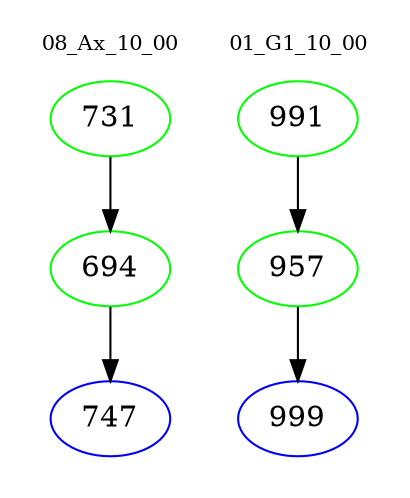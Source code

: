 digraph{
subgraph cluster_0 {
color = white
label = "08_Ax_10_00";
fontsize=10;
T0_731 [label="731", color="green"]
T0_731 -> T0_694 [color="black"]
T0_694 [label="694", color="green"]
T0_694 -> T0_747 [color="black"]
T0_747 [label="747", color="blue"]
}
subgraph cluster_1 {
color = white
label = "01_G1_10_00";
fontsize=10;
T1_991 [label="991", color="green"]
T1_991 -> T1_957 [color="black"]
T1_957 [label="957", color="green"]
T1_957 -> T1_999 [color="black"]
T1_999 [label="999", color="blue"]
}
}

